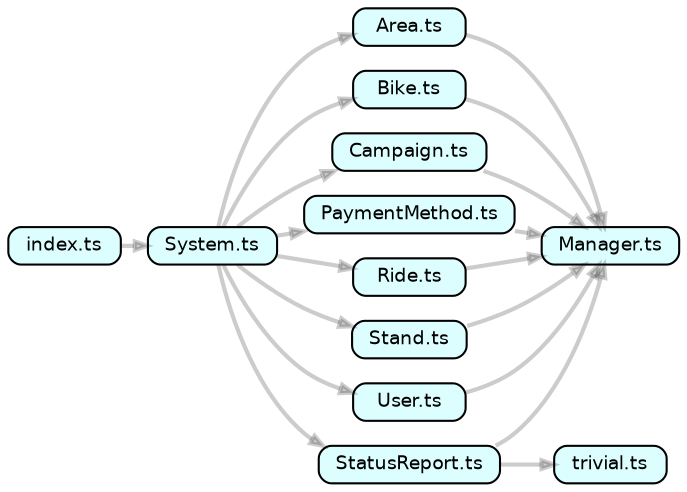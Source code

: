 strict digraph "dependency-cruiser output"{
    rankdir="LR" splines="true" overlap="false" nodesep="0.16" ranksep="0.18" fontname="Helvetica-bold" fontsize="9" style="rounded,bold,filled" fillcolor="#ffffff" compound="true"
    node [shape="box" style="rounded, filled" height="0.2" color="black" fillcolor="#ffffcc" fontcolor="black" fontname="Helvetica" fontsize="9"]
    edge [arrowhead="normal" arrowsize="0.6" penwidth="2.0" color="#00000033" fontname="Helvetica" fontsize="9"]

    "Area.ts" [label=<Area.ts> tooltip="Area.ts" URL="Area.ts" fillcolor="#ddfeff"]
    "Area.ts" -> "Manager.ts"
    "Bike.ts" [label=<Bike.ts> tooltip="Bike.ts" URL="Bike.ts" fillcolor="#ddfeff"]
    "Bike.ts" -> "Manager.ts"
    "Campaign.ts" [label=<Campaign.ts> tooltip="Campaign.ts" URL="Campaign.ts" fillcolor="#ddfeff"]
    "Campaign.ts" -> "Manager.ts"
    "Manager.ts" [label=<Manager.ts> tooltip="Manager.ts" URL="Manager.ts" fillcolor="#ddfeff"]
    "PaymentMethod.ts" [label=<PaymentMethod.ts> tooltip="PaymentMethod.ts" URL="PaymentMethod.ts" fillcolor="#ddfeff"]
    "PaymentMethod.ts" -> "Manager.ts"
    "Ride.ts" [label=<Ride.ts> tooltip="Ride.ts" URL="Ride.ts" fillcolor="#ddfeff"]
    "Ride.ts" -> "Manager.ts"
    "Stand.ts" [label=<Stand.ts> tooltip="Stand.ts" URL="Stand.ts" fillcolor="#ddfeff"]
    "Stand.ts" -> "Manager.ts"
    "StatusReport.ts" [label=<StatusReport.ts> tooltip="StatusReport.ts" URL="StatusReport.ts" fillcolor="#ddfeff"]
    "StatusReport.ts" -> "Manager.ts"
    "StatusReport.ts" -> "trivial.ts"
    "System.ts" [label=<System.ts> tooltip="System.ts" URL="System.ts" fillcolor="#ddfeff"]
    "System.ts" -> "Area.ts"
    "System.ts" -> "Bike.ts"
    "System.ts" -> "Campaign.ts"
    "System.ts" -> "PaymentMethod.ts"
    "System.ts" -> "Ride.ts"
    "System.ts" -> "Stand.ts"
    "System.ts" -> "StatusReport.ts"
    "System.ts" -> "User.ts"
    "User.ts" [label=<User.ts> tooltip="User.ts" URL="User.ts" fillcolor="#ddfeff"]
    "User.ts" -> "Manager.ts"
    "index.ts" [label=<index.ts> tooltip="index.ts" URL="index.ts" fillcolor="#ddfeff"]
    "index.ts" -> "System.ts"
    "trivial.ts" [label=<trivial.ts> tooltip="trivial.ts" URL="trivial.ts" fillcolor="#ddfeff"]
}
